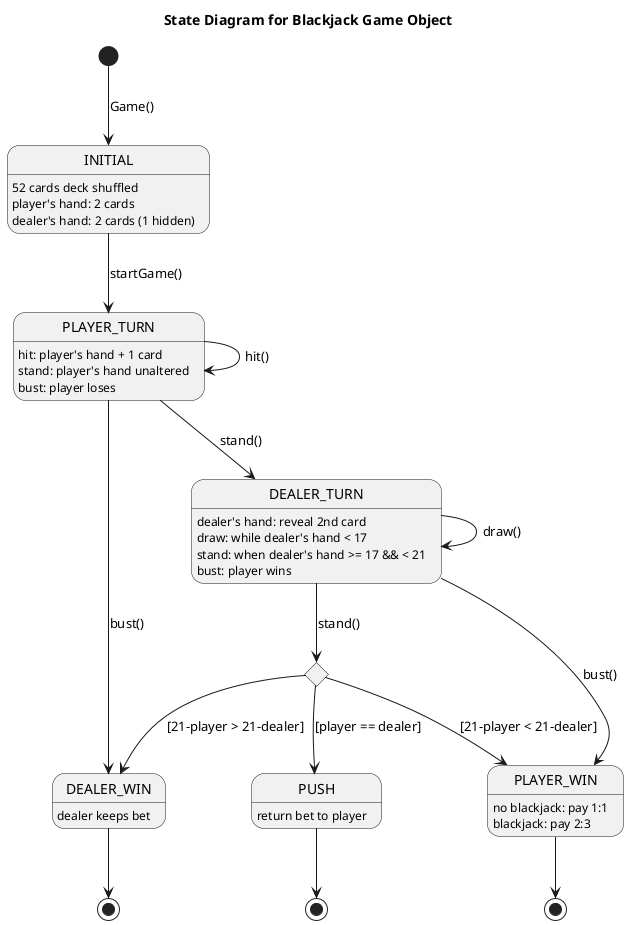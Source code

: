 @startuml
title State Diagram for Blackjack Game Object
state "INITIAL" as in {
    in: 52 cards deck shuffled
    in: player's hand: 2 cards
    in: dealer's hand: 2 cards (1 hidden)
}

state "PLAYER_TURN" as pt {
    pt: hit: player's hand + 1 card
    pt: stand: player's hand unaltered
    pt: bust: player loses
}

state "DEALER_TURN" as dt {
    dt: dealer's hand: reveal 2nd card
    dt: draw: while dealer's hand < 17
    dt: stand: when dealer's hand >= 17 && < 21
    dt: bust: player wins
}

state evaluate <<choice>>

state "DEALER_WIN" as dw {
    dw: dealer keeps bet
}

state "PLAYER_WIN" as pw {
    pw: no blackjack: pay 1:1
    pw: blackjack: pay 2:3
}

state PUSH {
    PUSH: return bet to player
}

state pw_end <<end>>
state dw_end <<end>>
state push_end <<end>>

[*] --> in : Game()
in --> pt : startGame()
pt --> pt: hit()
pt --> dt : stand()
pt --> dw : bust()
pw --> pw_end
dt --> dt : draw()
dt --> pw : bust()
dt --> evaluate : stand()
evaluate --> dw : [21-player > 21-dealer]
evaluate --> pw : [21-player < 21-dealer]
evaluate --> PUSH : [player == dealer]
dw --> dw_end
PUSH --> push_end

@enduml